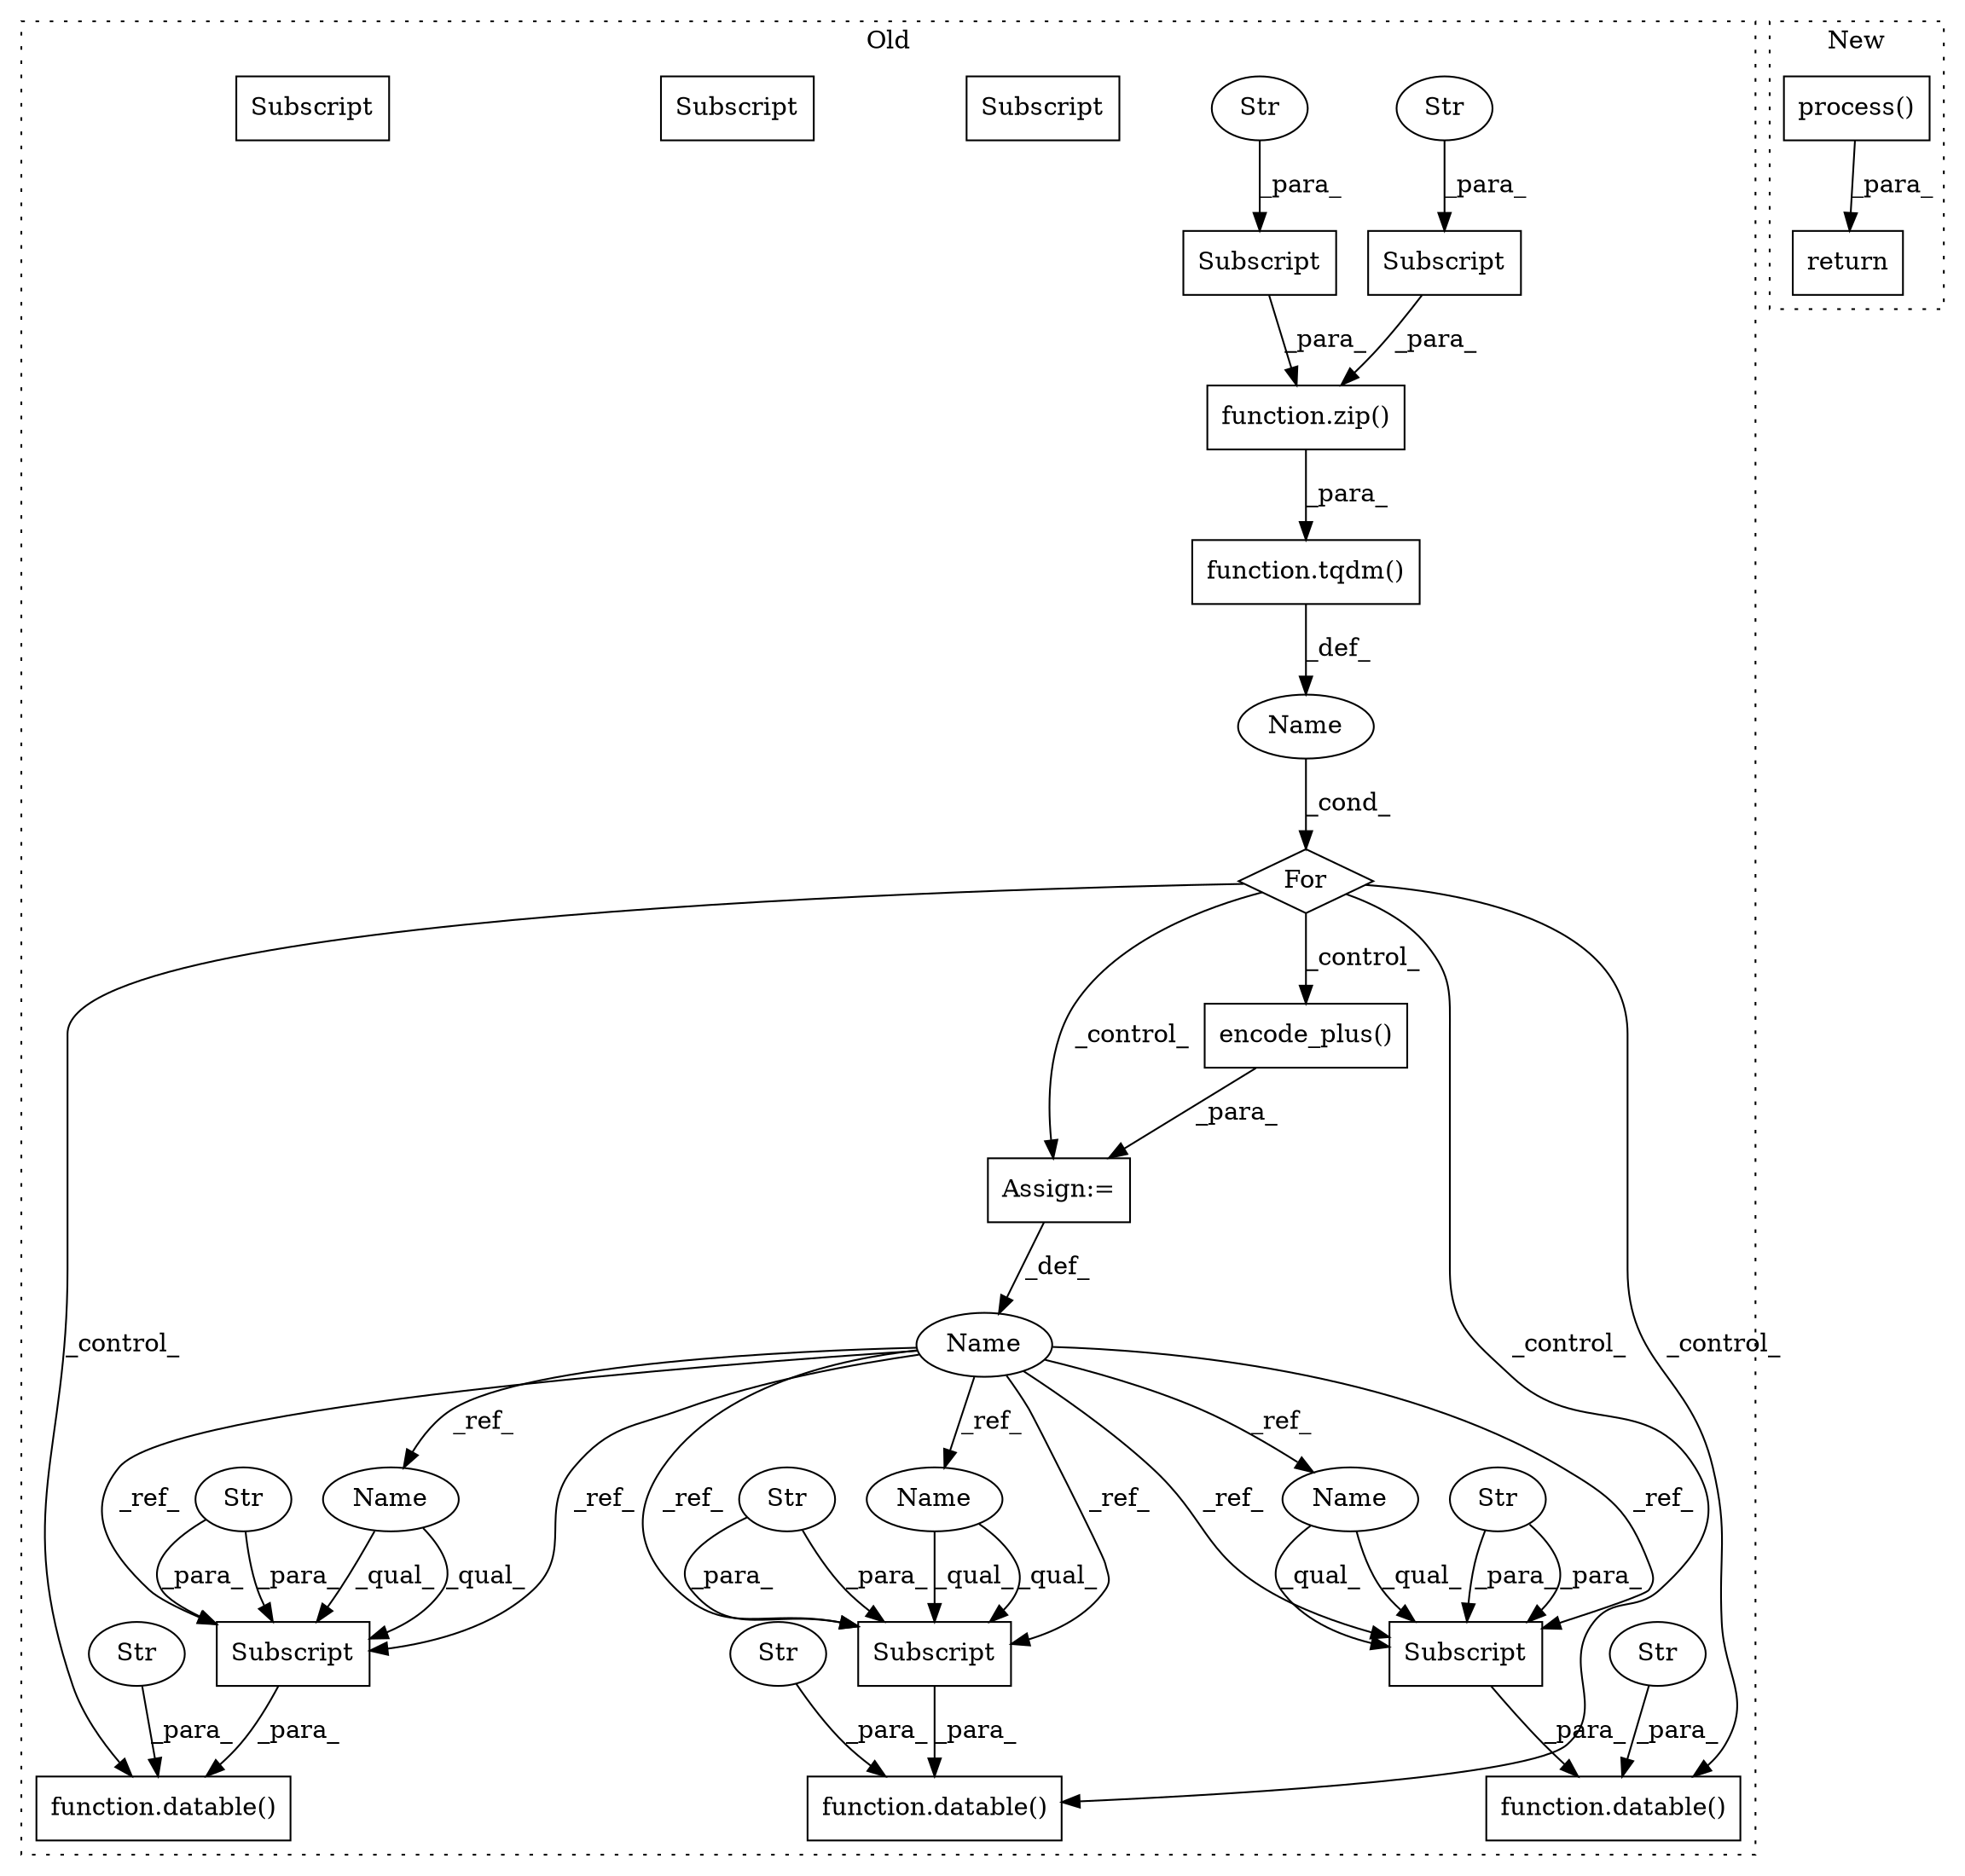 digraph G {
subgraph cluster0 {
1 [label="For" a="107" s="1129,1297" l="4,14" shape="diamond"];
3 [label="Name" a="87" s="1153" l="5" shape="ellipse"];
4 [label="Assign:=" a="68" s="1325" l="3" shape="box"];
5 [label="function.tqdm()" a="75" s="1162,1221" l="5,76" shape="box"];
6 [label="function.zip()" a="75" s="1167,1220" l="4,1" shape="box"];
7 [label="Subscript" a="63" s="1171,0" l="16,0" shape="box"];
8 [label="Str" a="66" s="1176" l="10" shape="ellipse"];
9 [label="Subscript" a="63" s="1189,0" l="16,0" shape="box"];
10 [label="Str" a="66" s="1194" l="10" shape="ellipse"];
11 [label="encode_plus()" a="75" s="1328" l="391" shape="box"];
12 [label="function.datable()" a="75" s="1866,1924" l="8,1" shape="box"];
13 [label="Name" a="87" s="1311" l="14" shape="ellipse"];
14 [label="Subscript" a="63" s="1820,0" l="32,0" shape="box"];
15 [label="Str" a="66" s="1835" l="16" shape="ellipse"];
16 [label="Subscript" a="63" s="1753,0" l="27,0" shape="box"];
17 [label="Str" a="66" s="1874" l="16" shape="ellipse"];
18 [label="Subscript" a="63" s="1892,0" l="32,0" shape="box"];
19 [label="Str" a="66" s="1907" l="16" shape="ellipse"];
20 [label="Str" a="66" s="1768" l="11" shape="ellipse"];
21 [label="function.datable()" a="75" s="1732,1780" l="8,1" shape="box"];
22 [label="Str" a="66" s="1740" l="11" shape="ellipse"];
23 [label="function.datable()" a="75" s="1794,1852" l="8,1" shape="box"];
24 [label="Str" a="66" s="1802" l="16" shape="ellipse"];
26 [label="Name" a="87" s="1753" l="14" shape="ellipse"];
27 [label="Subscript" a="63" s="1892,0" l="32,0" shape="box"];
28 [label="Name" a="87" s="1820" l="14" shape="ellipse"];
29 [label="Subscript" a="63" s="1753,0" l="27,0" shape="box"];
30 [label="Name" a="87" s="1892" l="14" shape="ellipse"];
31 [label="Subscript" a="63" s="1820,0" l="32,0" shape="box"];
label = "Old";
style="dotted";
}
subgraph cluster1 {
2 [label="process()" a="75" s="2402,2419" l="13,1" shape="box"];
25 [label="return" a="93" s="2395" l="7" shape="box"];
label = "New";
style="dotted";
}
1 -> 4 [label="_control_"];
1 -> 12 [label="_control_"];
1 -> 21 [label="_control_"];
1 -> 23 [label="_control_"];
1 -> 11 [label="_control_"];
2 -> 25 [label="_para_"];
3 -> 1 [label="_cond_"];
4 -> 13 [label="_def_"];
5 -> 3 [label="_def_"];
6 -> 5 [label="_para_"];
7 -> 6 [label="_para_"];
8 -> 7 [label="_para_"];
9 -> 6 [label="_para_"];
10 -> 9 [label="_para_"];
11 -> 4 [label="_para_"];
13 -> 31 [label="_ref_"];
13 -> 31 [label="_ref_"];
13 -> 27 [label="_ref_"];
13 -> 29 [label="_ref_"];
13 -> 27 [label="_ref_"];
13 -> 26 [label="_ref_"];
13 -> 28 [label="_ref_"];
13 -> 29 [label="_ref_"];
13 -> 30 [label="_ref_"];
15 -> 31 [label="_para_"];
15 -> 31 [label="_para_"];
17 -> 12 [label="_para_"];
19 -> 27 [label="_para_"];
19 -> 27 [label="_para_"];
20 -> 29 [label="_para_"];
20 -> 29 [label="_para_"];
22 -> 21 [label="_para_"];
24 -> 23 [label="_para_"];
26 -> 29 [label="_qual_"];
26 -> 29 [label="_qual_"];
27 -> 12 [label="_para_"];
28 -> 31 [label="_qual_"];
28 -> 31 [label="_qual_"];
29 -> 21 [label="_para_"];
30 -> 27 [label="_qual_"];
30 -> 27 [label="_qual_"];
31 -> 23 [label="_para_"];
}